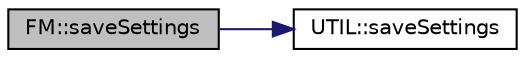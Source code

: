 digraph "FM::saveSettings"
{
 // INTERACTIVE_SVG=YES
 // LATEX_PDF_SIZE
  edge [fontname="Helvetica",fontsize="10",labelfontname="Helvetica",labelfontsize="10"];
  node [fontname="Helvetica",fontsize="10",shape=record];
  rankdir="LR";
  Node501 [label="FM::saveSettings",height=0.2,width=0.4,color="black", fillcolor="grey75", style="filled", fontcolor="black",tooltip=" "];
  Node501 -> Node502 [color="midnightblue",fontsize="10",style="solid",fontname="Helvetica"];
  Node502 [label="UTIL::saveSettings",height=0.2,width=0.4,color="black", fillcolor="white", style="filled",URL="$namespace_u_t_i_l.html#a6ac14410332c9d6f7ec133816c74ccca",tooltip=" "];
}
